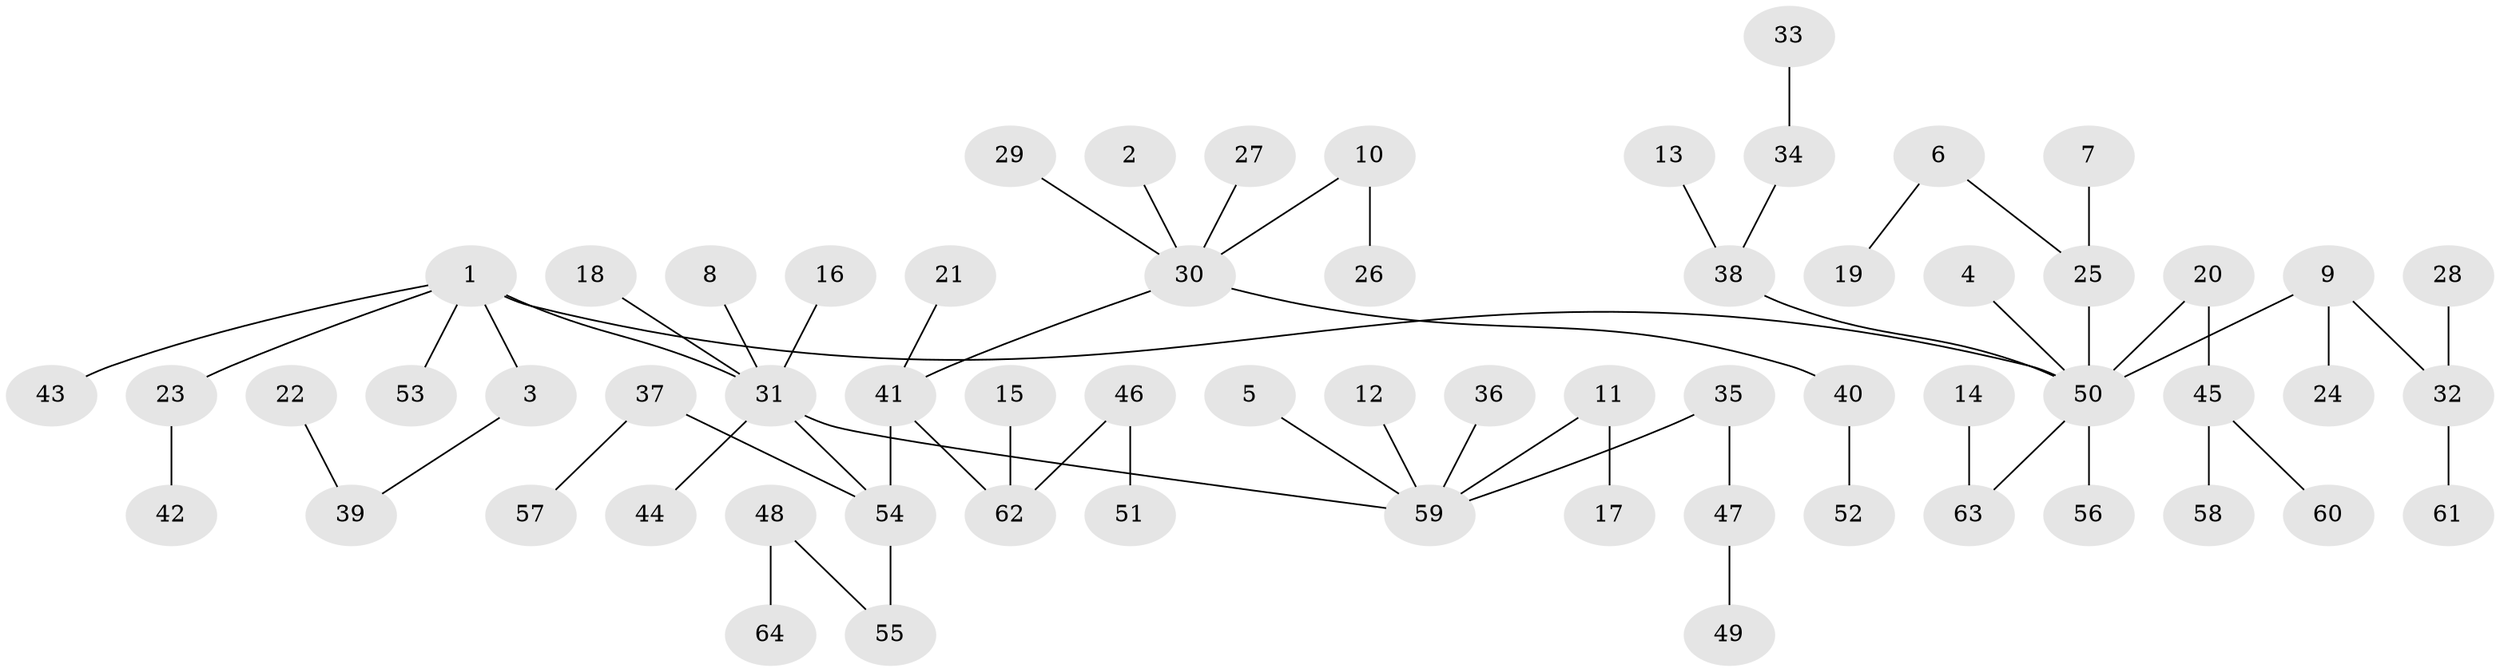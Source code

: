// original degree distribution, {8: 0.007874015748031496, 5: 0.031496062992125984, 6: 0.007874015748031496, 4: 0.03937007874015748, 3: 0.14173228346456693, 9: 0.007874015748031496, 2: 0.25196850393700787, 7: 0.007874015748031496, 1: 0.5039370078740157}
// Generated by graph-tools (version 1.1) at 2025/50/03/09/25 03:50:25]
// undirected, 64 vertices, 63 edges
graph export_dot {
graph [start="1"]
  node [color=gray90,style=filled];
  1;
  2;
  3;
  4;
  5;
  6;
  7;
  8;
  9;
  10;
  11;
  12;
  13;
  14;
  15;
  16;
  17;
  18;
  19;
  20;
  21;
  22;
  23;
  24;
  25;
  26;
  27;
  28;
  29;
  30;
  31;
  32;
  33;
  34;
  35;
  36;
  37;
  38;
  39;
  40;
  41;
  42;
  43;
  44;
  45;
  46;
  47;
  48;
  49;
  50;
  51;
  52;
  53;
  54;
  55;
  56;
  57;
  58;
  59;
  60;
  61;
  62;
  63;
  64;
  1 -- 3 [weight=1.0];
  1 -- 23 [weight=1.0];
  1 -- 31 [weight=1.0];
  1 -- 43 [weight=1.0];
  1 -- 50 [weight=1.0];
  1 -- 53 [weight=1.0];
  2 -- 30 [weight=1.0];
  3 -- 39 [weight=1.0];
  4 -- 50 [weight=1.0];
  5 -- 59 [weight=1.0];
  6 -- 19 [weight=1.0];
  6 -- 25 [weight=1.0];
  7 -- 25 [weight=1.0];
  8 -- 31 [weight=1.0];
  9 -- 24 [weight=1.0];
  9 -- 32 [weight=1.0];
  9 -- 50 [weight=1.0];
  10 -- 26 [weight=1.0];
  10 -- 30 [weight=1.0];
  11 -- 17 [weight=1.0];
  11 -- 59 [weight=1.0];
  12 -- 59 [weight=1.0];
  13 -- 38 [weight=1.0];
  14 -- 63 [weight=1.0];
  15 -- 62 [weight=1.0];
  16 -- 31 [weight=1.0];
  18 -- 31 [weight=1.0];
  20 -- 45 [weight=1.0];
  20 -- 50 [weight=1.0];
  21 -- 41 [weight=1.0];
  22 -- 39 [weight=1.0];
  23 -- 42 [weight=1.0];
  25 -- 50 [weight=1.0];
  27 -- 30 [weight=1.0];
  28 -- 32 [weight=1.0];
  29 -- 30 [weight=1.0];
  30 -- 40 [weight=1.0];
  30 -- 41 [weight=1.0];
  31 -- 44 [weight=1.0];
  31 -- 54 [weight=1.0];
  31 -- 59 [weight=1.0];
  32 -- 61 [weight=1.0];
  33 -- 34 [weight=1.0];
  34 -- 38 [weight=1.0];
  35 -- 47 [weight=1.0];
  35 -- 59 [weight=1.0];
  36 -- 59 [weight=1.0];
  37 -- 54 [weight=1.0];
  37 -- 57 [weight=1.0];
  38 -- 50 [weight=1.0];
  40 -- 52 [weight=1.0];
  41 -- 54 [weight=1.0];
  41 -- 62 [weight=1.0];
  45 -- 58 [weight=1.0];
  45 -- 60 [weight=1.0];
  46 -- 51 [weight=1.0];
  46 -- 62 [weight=1.0];
  47 -- 49 [weight=1.0];
  48 -- 55 [weight=1.0];
  48 -- 64 [weight=1.0];
  50 -- 56 [weight=1.0];
  50 -- 63 [weight=1.0];
  54 -- 55 [weight=1.0];
}
